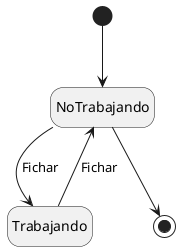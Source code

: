 @startuml DiagramaEstados

hide empty description

[*] -->  NoTrabajando

NoTrabajando -down-> Trabajando : Fichar

Trabajando -up-> NoTrabajando : Fichar

NoTrabajando -down-> [*]

@enduml
